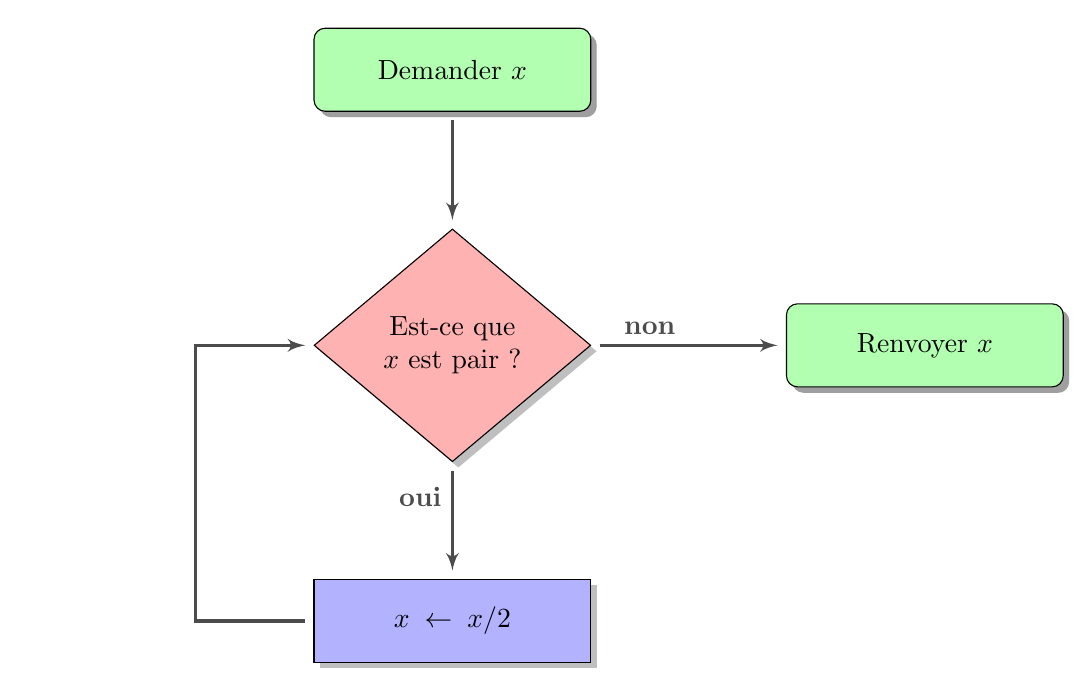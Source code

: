 \usetikzlibrary{shadows,arrows, shapes}

% Define block styles


\tikzstyle{boxstyle} =  [draw, text width=8em, text centered, minimum width=10em,  minimum height=3em, drop shadow]

\tikzstyle{boxinput} = [boxstyle, rounded corners, drop shadow, fill=green!30]
\tikzstyle{instruction} = [boxstyle,  fill=blue!30]
\tikzstyle{ifthen} = [boxstyle,  text width=5em, diamond, fill=red!30]

\tikzstyle{line} = [draw, very thick, shorten <=3pt,shorten >=3pt, color=black!70, -latex']



\begin{tikzpicture}[scale=1,every node/.style={transform shape}]


%Draw diagram elements
\path node(P1)[ifthen] {Est-ce que $x$ est pair ?};
\path (P1)+(0,3.5) node(P0)[boxinput] {Demander $x$};
\path (P1)+(0,-3.5) node(P2)[instruction] {$x \leftarrow x/2$};
\path (P1)+(6,0) node(P3)[boxinput] {Renvoyer $x$};


% Draw arrows between elements
\path[line] (P1.south) -- node [left,pos=0.3] {\bf oui} (P2);
\path[line] (P1.east) -- node [above, pos=0.3] {\bf non} (P3);
\path[line] (P0.south) -- (P1);

\path[line] (P2.west) -- ++(-1.5,0) -- ++(0,3.5)--(P1.west);


\end{tikzpicture}